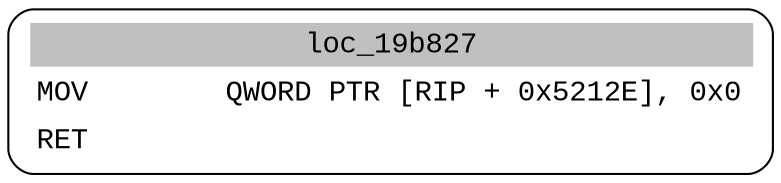digraph asm_graph {
1941 [
shape="Mrecord" fontname="Courier New"label =<<table border="0" cellborder="0" cellpadding="3"><tr><td align="center" colspan="2" bgcolor="grey">loc_19b827</td></tr><tr><td align="left">MOV        QWORD PTR [RIP + 0x5212E], 0x0</td></tr><tr><td align="left">RET        </td></tr></table>> ];
}